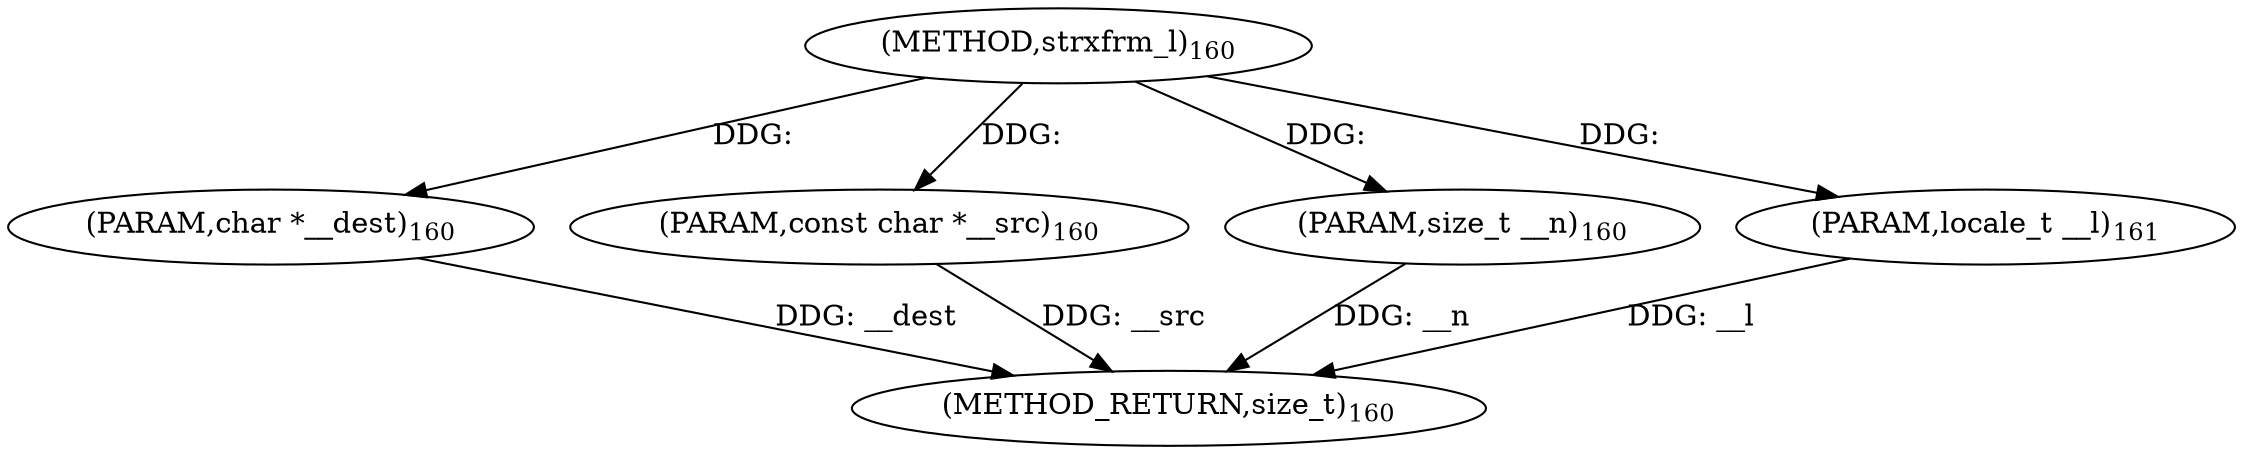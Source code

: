 digraph "strxfrm_l" {  
"98838" [label = <(METHOD,strxfrm_l)<SUB>160</SUB>> ]
"98843" [label = <(METHOD_RETURN,size_t)<SUB>160</SUB>> ]
"98839" [label = <(PARAM,char *__dest)<SUB>160</SUB>> ]
"98840" [label = <(PARAM,const char *__src)<SUB>160</SUB>> ]
"98841" [label = <(PARAM,size_t __n)<SUB>160</SUB>> ]
"98842" [label = <(PARAM,locale_t __l)<SUB>161</SUB>> ]
  "98839" -> "98843"  [ label = "DDG: __dest"] 
  "98840" -> "98843"  [ label = "DDG: __src"] 
  "98841" -> "98843"  [ label = "DDG: __n"] 
  "98842" -> "98843"  [ label = "DDG: __l"] 
  "98838" -> "98839"  [ label = "DDG: "] 
  "98838" -> "98840"  [ label = "DDG: "] 
  "98838" -> "98841"  [ label = "DDG: "] 
  "98838" -> "98842"  [ label = "DDG: "] 
}
